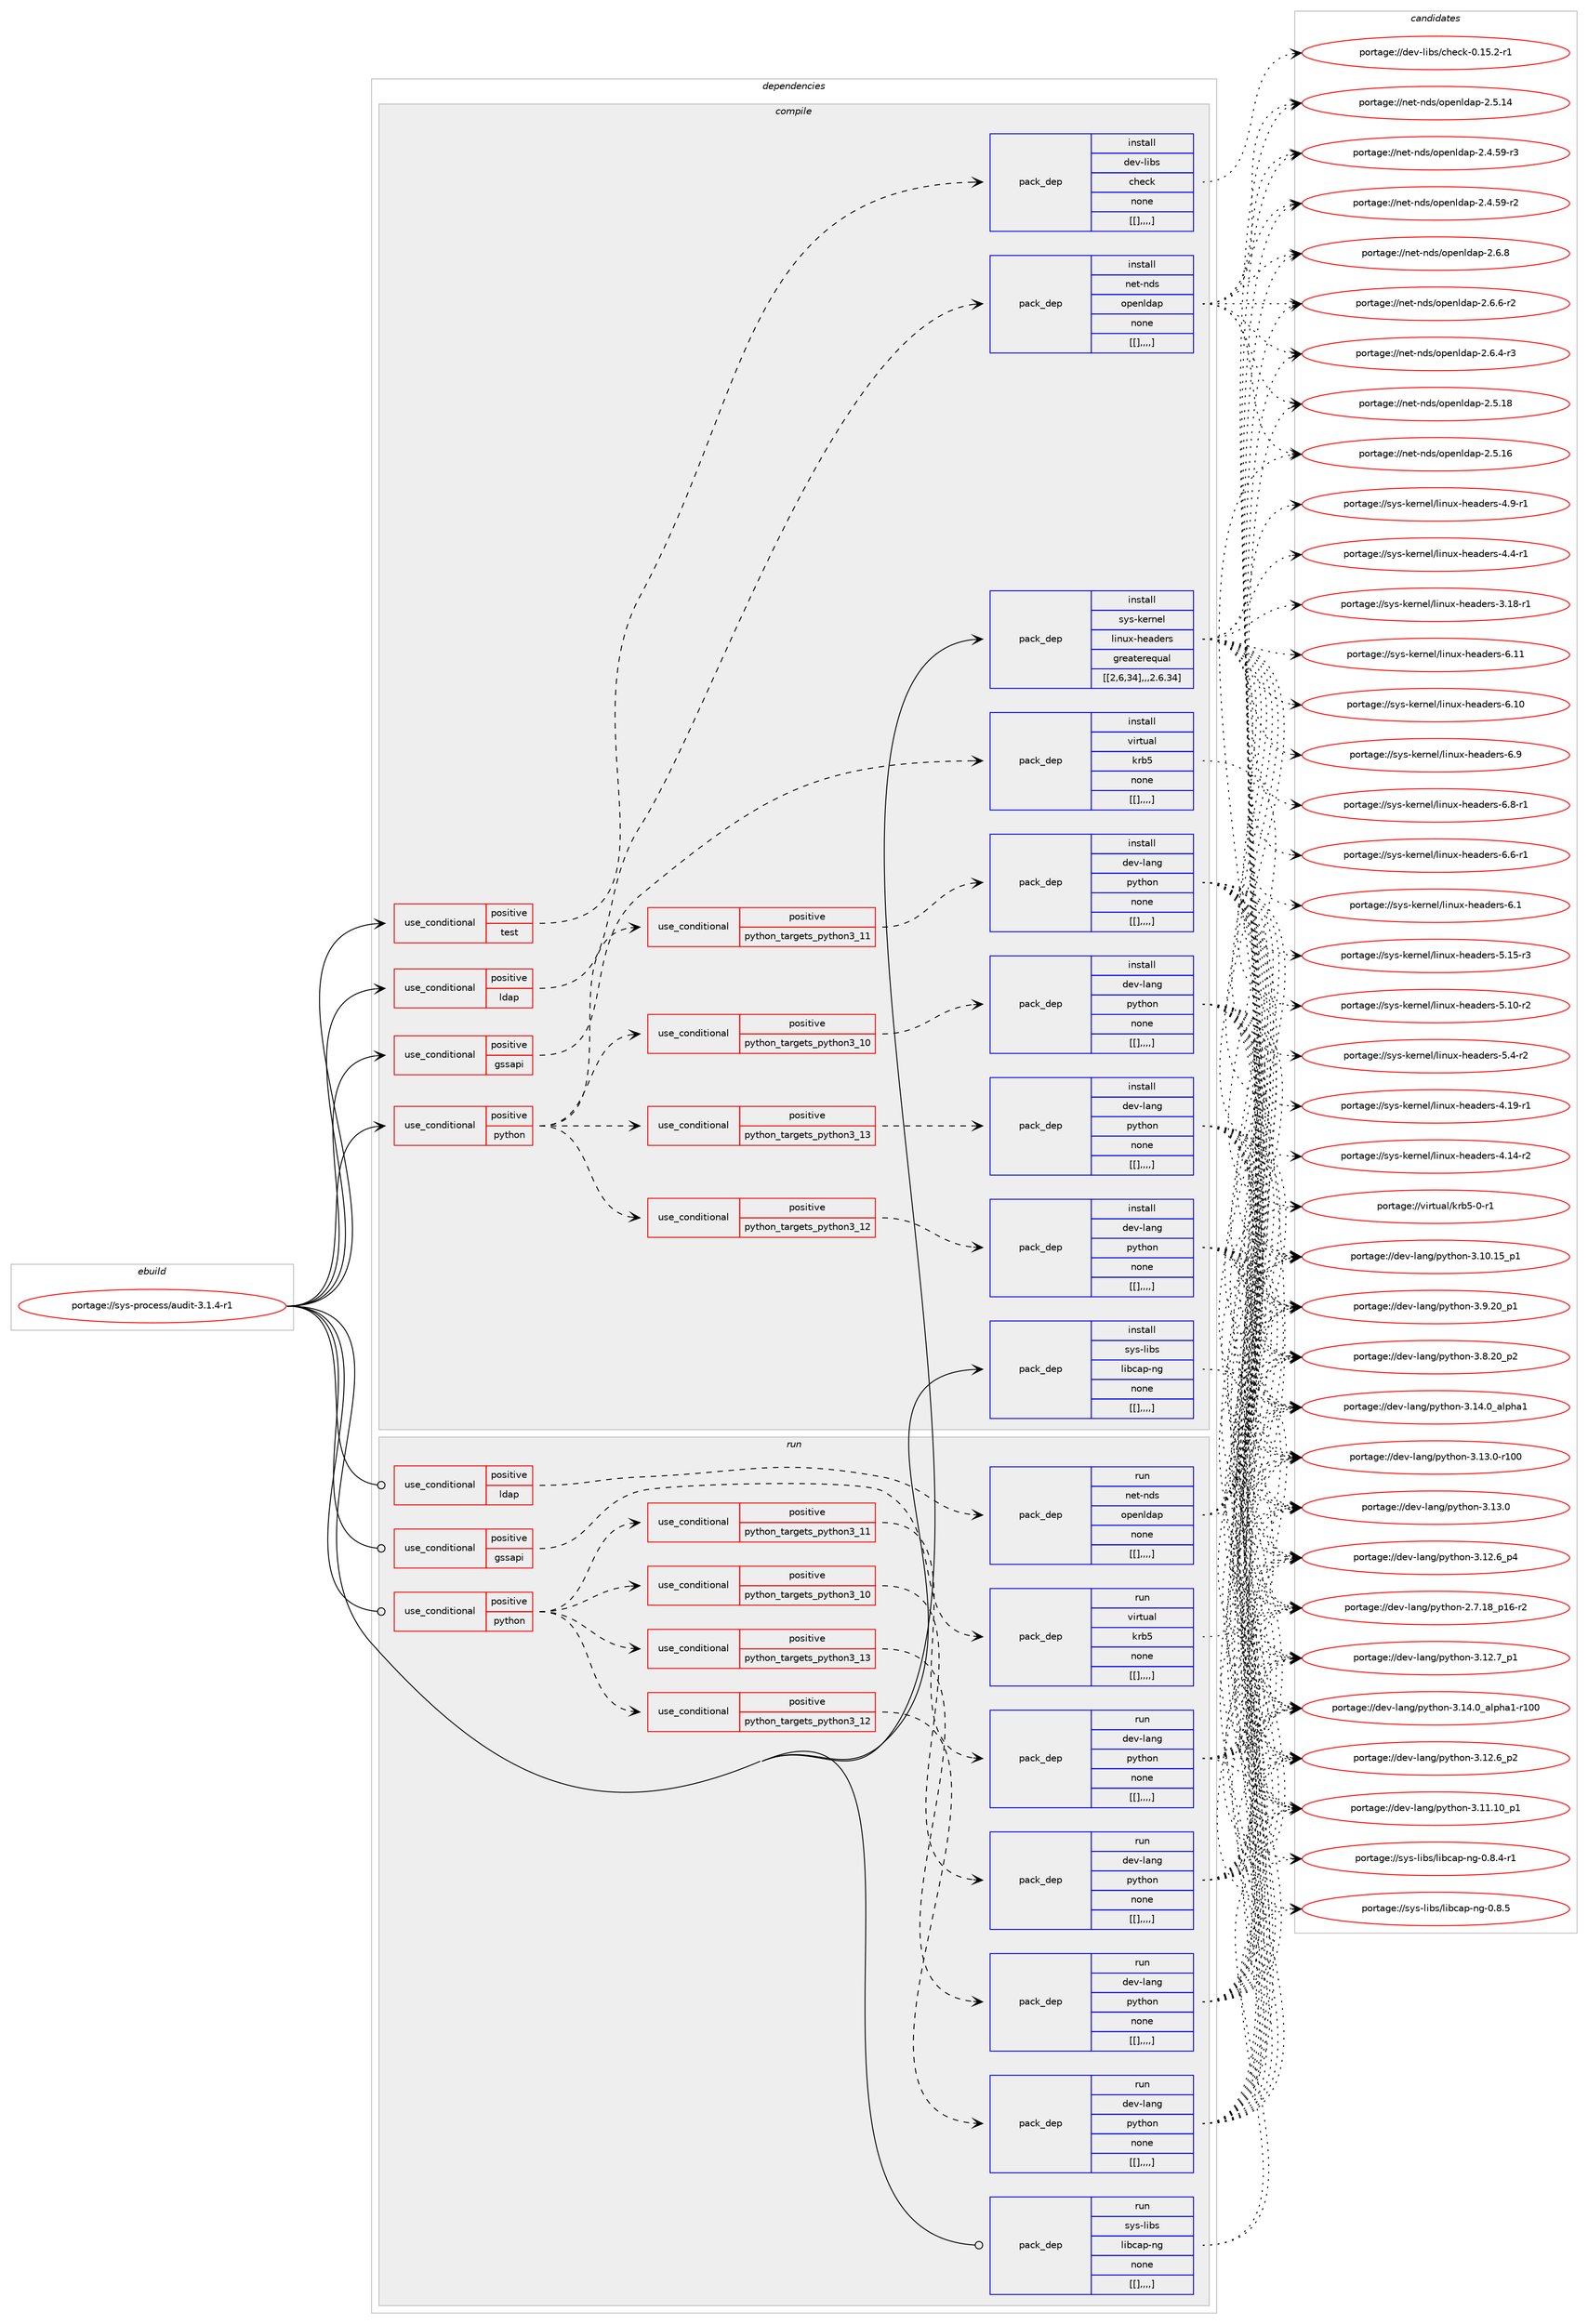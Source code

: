 digraph prolog {

# *************
# Graph options
# *************

newrank=true;
concentrate=true;
compound=true;
graph [rankdir=LR,fontname=Helvetica,fontsize=10,ranksep=1.5];#, ranksep=2.5, nodesep=0.2];
edge  [arrowhead=vee];
node  [fontname=Helvetica,fontsize=10];

# **********
# The ebuild
# **********

subgraph cluster_leftcol {
color=gray;
label=<<i>ebuild</i>>;
id [label="portage://sys-process/audit-3.1.4-r1", color=red, width=4, href="../sys-process/audit-3.1.4-r1.svg"];
}

# ****************
# The dependencies
# ****************

subgraph cluster_midcol {
color=gray;
label=<<i>dependencies</i>>;
subgraph cluster_compile {
fillcolor="#eeeeee";
style=filled;
label=<<i>compile</i>>;
subgraph cond125357 {
dependency467226 [label=<<TABLE BORDER="0" CELLBORDER="1" CELLSPACING="0" CELLPADDING="4"><TR><TD ROWSPAN="3" CELLPADDING="10">use_conditional</TD></TR><TR><TD>positive</TD></TR><TR><TD>gssapi</TD></TR></TABLE>>, shape=none, color=red];
subgraph pack338617 {
dependency467261 [label=<<TABLE BORDER="0" CELLBORDER="1" CELLSPACING="0" CELLPADDING="4" WIDTH="220"><TR><TD ROWSPAN="6" CELLPADDING="30">pack_dep</TD></TR><TR><TD WIDTH="110">install</TD></TR><TR><TD>virtual</TD></TR><TR><TD>krb5</TD></TR><TR><TD>none</TD></TR><TR><TD>[[],,,,]</TD></TR></TABLE>>, shape=none, color=blue];
}
dependency467226:e -> dependency467261:w [weight=20,style="dashed",arrowhead="vee"];
}
id:e -> dependency467226:w [weight=20,style="solid",arrowhead="vee"];
subgraph cond125389 {
dependency467308 [label=<<TABLE BORDER="0" CELLBORDER="1" CELLSPACING="0" CELLPADDING="4"><TR><TD ROWSPAN="3" CELLPADDING="10">use_conditional</TD></TR><TR><TD>positive</TD></TR><TR><TD>ldap</TD></TR></TABLE>>, shape=none, color=red];
subgraph pack338656 {
dependency467352 [label=<<TABLE BORDER="0" CELLBORDER="1" CELLSPACING="0" CELLPADDING="4" WIDTH="220"><TR><TD ROWSPAN="6" CELLPADDING="30">pack_dep</TD></TR><TR><TD WIDTH="110">install</TD></TR><TR><TD>net-nds</TD></TR><TR><TD>openldap</TD></TR><TR><TD>none</TD></TR><TR><TD>[[],,,,]</TD></TR></TABLE>>, shape=none, color=blue];
}
dependency467308:e -> dependency467352:w [weight=20,style="dashed",arrowhead="vee"];
}
id:e -> dependency467308:w [weight=20,style="solid",arrowhead="vee"];
subgraph cond125411 {
dependency467392 [label=<<TABLE BORDER="0" CELLBORDER="1" CELLSPACING="0" CELLPADDING="4"><TR><TD ROWSPAN="3" CELLPADDING="10">use_conditional</TD></TR><TR><TD>positive</TD></TR><TR><TD>python</TD></TR></TABLE>>, shape=none, color=red];
subgraph cond125425 {
dependency467394 [label=<<TABLE BORDER="0" CELLBORDER="1" CELLSPACING="0" CELLPADDING="4"><TR><TD ROWSPAN="3" CELLPADDING="10">use_conditional</TD></TR><TR><TD>positive</TD></TR><TR><TD>python_targets_python3_10</TD></TR></TABLE>>, shape=none, color=red];
subgraph pack338707 {
dependency467414 [label=<<TABLE BORDER="0" CELLBORDER="1" CELLSPACING="0" CELLPADDING="4" WIDTH="220"><TR><TD ROWSPAN="6" CELLPADDING="30">pack_dep</TD></TR><TR><TD WIDTH="110">install</TD></TR><TR><TD>dev-lang</TD></TR><TR><TD>python</TD></TR><TR><TD>none</TD></TR><TR><TD>[[],,,,]</TD></TR></TABLE>>, shape=none, color=blue];
}
dependency467394:e -> dependency467414:w [weight=20,style="dashed",arrowhead="vee"];
}
dependency467392:e -> dependency467394:w [weight=20,style="dashed",arrowhead="vee"];
subgraph cond125437 {
dependency467458 [label=<<TABLE BORDER="0" CELLBORDER="1" CELLSPACING="0" CELLPADDING="4"><TR><TD ROWSPAN="3" CELLPADDING="10">use_conditional</TD></TR><TR><TD>positive</TD></TR><TR><TD>python_targets_python3_11</TD></TR></TABLE>>, shape=none, color=red];
subgraph pack338744 {
dependency467461 [label=<<TABLE BORDER="0" CELLBORDER="1" CELLSPACING="0" CELLPADDING="4" WIDTH="220"><TR><TD ROWSPAN="6" CELLPADDING="30">pack_dep</TD></TR><TR><TD WIDTH="110">install</TD></TR><TR><TD>dev-lang</TD></TR><TR><TD>python</TD></TR><TR><TD>none</TD></TR><TR><TD>[[],,,,]</TD></TR></TABLE>>, shape=none, color=blue];
}
dependency467458:e -> dependency467461:w [weight=20,style="dashed",arrowhead="vee"];
}
dependency467392:e -> dependency467458:w [weight=20,style="dashed",arrowhead="vee"];
subgraph cond125457 {
dependency467538 [label=<<TABLE BORDER="0" CELLBORDER="1" CELLSPACING="0" CELLPADDING="4"><TR><TD ROWSPAN="3" CELLPADDING="10">use_conditional</TD></TR><TR><TD>positive</TD></TR><TR><TD>python_targets_python3_12</TD></TR></TABLE>>, shape=none, color=red];
subgraph pack338801 {
dependency467556 [label=<<TABLE BORDER="0" CELLBORDER="1" CELLSPACING="0" CELLPADDING="4" WIDTH="220"><TR><TD ROWSPAN="6" CELLPADDING="30">pack_dep</TD></TR><TR><TD WIDTH="110">install</TD></TR><TR><TD>dev-lang</TD></TR><TR><TD>python</TD></TR><TR><TD>none</TD></TR><TR><TD>[[],,,,]</TD></TR></TABLE>>, shape=none, color=blue];
}
dependency467538:e -> dependency467556:w [weight=20,style="dashed",arrowhead="vee"];
}
dependency467392:e -> dependency467538:w [weight=20,style="dashed",arrowhead="vee"];
subgraph cond125473 {
dependency467561 [label=<<TABLE BORDER="0" CELLBORDER="1" CELLSPACING="0" CELLPADDING="4"><TR><TD ROWSPAN="3" CELLPADDING="10">use_conditional</TD></TR><TR><TD>positive</TD></TR><TR><TD>python_targets_python3_13</TD></TR></TABLE>>, shape=none, color=red];
subgraph pack338832 {
dependency467591 [label=<<TABLE BORDER="0" CELLBORDER="1" CELLSPACING="0" CELLPADDING="4" WIDTH="220"><TR><TD ROWSPAN="6" CELLPADDING="30">pack_dep</TD></TR><TR><TD WIDTH="110">install</TD></TR><TR><TD>dev-lang</TD></TR><TR><TD>python</TD></TR><TR><TD>none</TD></TR><TR><TD>[[],,,,]</TD></TR></TABLE>>, shape=none, color=blue];
}
dependency467561:e -> dependency467591:w [weight=20,style="dashed",arrowhead="vee"];
}
dependency467392:e -> dependency467561:w [weight=20,style="dashed",arrowhead="vee"];
}
id:e -> dependency467392:w [weight=20,style="solid",arrowhead="vee"];
subgraph cond125496 {
dependency467627 [label=<<TABLE BORDER="0" CELLBORDER="1" CELLSPACING="0" CELLPADDING="4"><TR><TD ROWSPAN="3" CELLPADDING="10">use_conditional</TD></TR><TR><TD>positive</TD></TR><TR><TD>test</TD></TR></TABLE>>, shape=none, color=red];
subgraph pack338869 {
dependency467664 [label=<<TABLE BORDER="0" CELLBORDER="1" CELLSPACING="0" CELLPADDING="4" WIDTH="220"><TR><TD ROWSPAN="6" CELLPADDING="30">pack_dep</TD></TR><TR><TD WIDTH="110">install</TD></TR><TR><TD>dev-libs</TD></TR><TR><TD>check</TD></TR><TR><TD>none</TD></TR><TR><TD>[[],,,,]</TD></TR></TABLE>>, shape=none, color=blue];
}
dependency467627:e -> dependency467664:w [weight=20,style="dashed",arrowhead="vee"];
}
id:e -> dependency467627:w [weight=20,style="solid",arrowhead="vee"];
subgraph pack338892 {
dependency467683 [label=<<TABLE BORDER="0" CELLBORDER="1" CELLSPACING="0" CELLPADDING="4" WIDTH="220"><TR><TD ROWSPAN="6" CELLPADDING="30">pack_dep</TD></TR><TR><TD WIDTH="110">install</TD></TR><TR><TD>sys-kernel</TD></TR><TR><TD>linux-headers</TD></TR><TR><TD>greaterequal</TD></TR><TR><TD>[[2,6,34],,,2.6.34]</TD></TR></TABLE>>, shape=none, color=blue];
}
id:e -> dependency467683:w [weight=20,style="solid",arrowhead="vee"];
subgraph pack338910 {
dependency467722 [label=<<TABLE BORDER="0" CELLBORDER="1" CELLSPACING="0" CELLPADDING="4" WIDTH="220"><TR><TD ROWSPAN="6" CELLPADDING="30">pack_dep</TD></TR><TR><TD WIDTH="110">install</TD></TR><TR><TD>sys-libs</TD></TR><TR><TD>libcap-ng</TD></TR><TR><TD>none</TD></TR><TR><TD>[[],,,,]</TD></TR></TABLE>>, shape=none, color=blue];
}
id:e -> dependency467722:w [weight=20,style="solid",arrowhead="vee"];
}
subgraph cluster_compileandrun {
fillcolor="#eeeeee";
style=filled;
label=<<i>compile and run</i>>;
}
subgraph cluster_run {
fillcolor="#eeeeee";
style=filled;
label=<<i>run</i>>;
subgraph cond125529 {
dependency467727 [label=<<TABLE BORDER="0" CELLBORDER="1" CELLSPACING="0" CELLPADDING="4"><TR><TD ROWSPAN="3" CELLPADDING="10">use_conditional</TD></TR><TR><TD>positive</TD></TR><TR><TD>gssapi</TD></TR></TABLE>>, shape=none, color=red];
subgraph pack338950 {
dependency467776 [label=<<TABLE BORDER="0" CELLBORDER="1" CELLSPACING="0" CELLPADDING="4" WIDTH="220"><TR><TD ROWSPAN="6" CELLPADDING="30">pack_dep</TD></TR><TR><TD WIDTH="110">run</TD></TR><TR><TD>virtual</TD></TR><TR><TD>krb5</TD></TR><TR><TD>none</TD></TR><TR><TD>[[],,,,]</TD></TR></TABLE>>, shape=none, color=blue];
}
dependency467727:e -> dependency467776:w [weight=20,style="dashed",arrowhead="vee"];
}
id:e -> dependency467727:w [weight=20,style="solid",arrowhead="odot"];
subgraph cond125551 {
dependency467822 [label=<<TABLE BORDER="0" CELLBORDER="1" CELLSPACING="0" CELLPADDING="4"><TR><TD ROWSPAN="3" CELLPADDING="10">use_conditional</TD></TR><TR><TD>positive</TD></TR><TR><TD>ldap</TD></TR></TABLE>>, shape=none, color=red];
subgraph pack339003 {
dependency467888 [label=<<TABLE BORDER="0" CELLBORDER="1" CELLSPACING="0" CELLPADDING="4" WIDTH="220"><TR><TD ROWSPAN="6" CELLPADDING="30">pack_dep</TD></TR><TR><TD WIDTH="110">run</TD></TR><TR><TD>net-nds</TD></TR><TR><TD>openldap</TD></TR><TR><TD>none</TD></TR><TR><TD>[[],,,,]</TD></TR></TABLE>>, shape=none, color=blue];
}
dependency467822:e -> dependency467888:w [weight=20,style="dashed",arrowhead="vee"];
}
id:e -> dependency467822:w [weight=20,style="solid",arrowhead="odot"];
subgraph cond125589 {
dependency467893 [label=<<TABLE BORDER="0" CELLBORDER="1" CELLSPACING="0" CELLPADDING="4"><TR><TD ROWSPAN="3" CELLPADDING="10">use_conditional</TD></TR><TR><TD>positive</TD></TR><TR><TD>python</TD></TR></TABLE>>, shape=none, color=red];
subgraph cond125590 {
dependency467909 [label=<<TABLE BORDER="0" CELLBORDER="1" CELLSPACING="0" CELLPADDING="4"><TR><TD ROWSPAN="3" CELLPADDING="10">use_conditional</TD></TR><TR><TD>positive</TD></TR><TR><TD>python_targets_python3_10</TD></TR></TABLE>>, shape=none, color=red];
subgraph pack339044 {
dependency468004 [label=<<TABLE BORDER="0" CELLBORDER="1" CELLSPACING="0" CELLPADDING="4" WIDTH="220"><TR><TD ROWSPAN="6" CELLPADDING="30">pack_dep</TD></TR><TR><TD WIDTH="110">run</TD></TR><TR><TD>dev-lang</TD></TR><TR><TD>python</TD></TR><TR><TD>none</TD></TR><TR><TD>[[],,,,]</TD></TR></TABLE>>, shape=none, color=blue];
}
dependency467909:e -> dependency468004:w [weight=20,style="dashed",arrowhead="vee"];
}
dependency467893:e -> dependency467909:w [weight=20,style="dashed",arrowhead="vee"];
subgraph cond125633 {
dependency468024 [label=<<TABLE BORDER="0" CELLBORDER="1" CELLSPACING="0" CELLPADDING="4"><TR><TD ROWSPAN="3" CELLPADDING="10">use_conditional</TD></TR><TR><TD>positive</TD></TR><TR><TD>python_targets_python3_11</TD></TR></TABLE>>, shape=none, color=red];
subgraph pack339117 {
dependency468040 [label=<<TABLE BORDER="0" CELLBORDER="1" CELLSPACING="0" CELLPADDING="4" WIDTH="220"><TR><TD ROWSPAN="6" CELLPADDING="30">pack_dep</TD></TR><TR><TD WIDTH="110">run</TD></TR><TR><TD>dev-lang</TD></TR><TR><TD>python</TD></TR><TR><TD>none</TD></TR><TR><TD>[[],,,,]</TD></TR></TABLE>>, shape=none, color=blue];
}
dependency468024:e -> dependency468040:w [weight=20,style="dashed",arrowhead="vee"];
}
dependency467893:e -> dependency468024:w [weight=20,style="dashed",arrowhead="vee"];
subgraph cond125654 {
dependency468093 [label=<<TABLE BORDER="0" CELLBORDER="1" CELLSPACING="0" CELLPADDING="4"><TR><TD ROWSPAN="3" CELLPADDING="10">use_conditional</TD></TR><TR><TD>positive</TD></TR><TR><TD>python_targets_python3_12</TD></TR></TABLE>>, shape=none, color=red];
subgraph pack339176 {
dependency468112 [label=<<TABLE BORDER="0" CELLBORDER="1" CELLSPACING="0" CELLPADDING="4" WIDTH="220"><TR><TD ROWSPAN="6" CELLPADDING="30">pack_dep</TD></TR><TR><TD WIDTH="110">run</TD></TR><TR><TD>dev-lang</TD></TR><TR><TD>python</TD></TR><TR><TD>none</TD></TR><TR><TD>[[],,,,]</TD></TR></TABLE>>, shape=none, color=blue];
}
dependency468093:e -> dependency468112:w [weight=20,style="dashed",arrowhead="vee"];
}
dependency467893:e -> dependency468093:w [weight=20,style="dashed",arrowhead="vee"];
subgraph cond125671 {
dependency468136 [label=<<TABLE BORDER="0" CELLBORDER="1" CELLSPACING="0" CELLPADDING="4"><TR><TD ROWSPAN="3" CELLPADDING="10">use_conditional</TD></TR><TR><TD>positive</TD></TR><TR><TD>python_targets_python3_13</TD></TR></TABLE>>, shape=none, color=red];
subgraph pack339192 {
dependency468153 [label=<<TABLE BORDER="0" CELLBORDER="1" CELLSPACING="0" CELLPADDING="4" WIDTH="220"><TR><TD ROWSPAN="6" CELLPADDING="30">pack_dep</TD></TR><TR><TD WIDTH="110">run</TD></TR><TR><TD>dev-lang</TD></TR><TR><TD>python</TD></TR><TR><TD>none</TD></TR><TR><TD>[[],,,,]</TD></TR></TABLE>>, shape=none, color=blue];
}
dependency468136:e -> dependency468153:w [weight=20,style="dashed",arrowhead="vee"];
}
dependency467893:e -> dependency468136:w [weight=20,style="dashed",arrowhead="vee"];
}
id:e -> dependency467893:w [weight=20,style="solid",arrowhead="odot"];
subgraph pack339217 {
dependency468200 [label=<<TABLE BORDER="0" CELLBORDER="1" CELLSPACING="0" CELLPADDING="4" WIDTH="220"><TR><TD ROWSPAN="6" CELLPADDING="30">pack_dep</TD></TR><TR><TD WIDTH="110">run</TD></TR><TR><TD>sys-libs</TD></TR><TR><TD>libcap-ng</TD></TR><TR><TD>none</TD></TR><TR><TD>[[],,,,]</TD></TR></TABLE>>, shape=none, color=blue];
}
id:e -> dependency468200:w [weight=20,style="solid",arrowhead="odot"];
}
}

# **************
# The candidates
# **************

subgraph cluster_choices {
rank=same;
color=gray;
label=<<i>candidates</i>>;

subgraph choice338803 {
color=black;
nodesep=1;
choice1181051141161179710847107114985345484511449 [label="portage://virtual/krb5-0-r1", color=red, width=4,href="../virtual/krb5-0-r1.svg"];
dependency467261:e -> choice1181051141161179710847107114985345484511449:w [style=dotted,weight="100"];
}
subgraph choice338821 {
color=black;
nodesep=1;
choice110101116451101001154711111210111010810097112455046544656 [label="portage://net-nds/openldap-2.6.8", color=red, width=4,href="../net-nds/openldap-2.6.8.svg"];
choice1101011164511010011547111112101110108100971124550465446544511450 [label="portage://net-nds/openldap-2.6.6-r2", color=red, width=4,href="../net-nds/openldap-2.6.6-r2.svg"];
choice1101011164511010011547111112101110108100971124550465446524511451 [label="portage://net-nds/openldap-2.6.4-r3", color=red, width=4,href="../net-nds/openldap-2.6.4-r3.svg"];
choice11010111645110100115471111121011101081009711245504653464956 [label="portage://net-nds/openldap-2.5.18", color=red, width=4,href="../net-nds/openldap-2.5.18.svg"];
choice11010111645110100115471111121011101081009711245504653464954 [label="portage://net-nds/openldap-2.5.16", color=red, width=4,href="../net-nds/openldap-2.5.16.svg"];
choice11010111645110100115471111121011101081009711245504653464952 [label="portage://net-nds/openldap-2.5.14", color=red, width=4,href="../net-nds/openldap-2.5.14.svg"];
choice110101116451101001154711111210111010810097112455046524653574511451 [label="portage://net-nds/openldap-2.4.59-r3", color=red, width=4,href="../net-nds/openldap-2.4.59-r3.svg"];
choice110101116451101001154711111210111010810097112455046524653574511450 [label="portage://net-nds/openldap-2.4.59-r2", color=red, width=4,href="../net-nds/openldap-2.4.59-r2.svg"];
dependency467352:e -> choice110101116451101001154711111210111010810097112455046544656:w [style=dotted,weight="100"];
dependency467352:e -> choice1101011164511010011547111112101110108100971124550465446544511450:w [style=dotted,weight="100"];
dependency467352:e -> choice1101011164511010011547111112101110108100971124550465446524511451:w [style=dotted,weight="100"];
dependency467352:e -> choice11010111645110100115471111121011101081009711245504653464956:w [style=dotted,weight="100"];
dependency467352:e -> choice11010111645110100115471111121011101081009711245504653464954:w [style=dotted,weight="100"];
dependency467352:e -> choice11010111645110100115471111121011101081009711245504653464952:w [style=dotted,weight="100"];
dependency467352:e -> choice110101116451101001154711111210111010810097112455046524653574511451:w [style=dotted,weight="100"];
dependency467352:e -> choice110101116451101001154711111210111010810097112455046524653574511450:w [style=dotted,weight="100"];
}
subgraph choice338831 {
color=black;
nodesep=1;
choice100101118451089711010347112121116104111110455146495246489597108112104974945114494848 [label="portage://dev-lang/python-3.14.0_alpha1-r100", color=red, width=4,href="../dev-lang/python-3.14.0_alpha1-r100.svg"];
choice1001011184510897110103471121211161041111104551464952464895971081121049749 [label="portage://dev-lang/python-3.14.0_alpha1", color=red, width=4,href="../dev-lang/python-3.14.0_alpha1.svg"];
choice1001011184510897110103471121211161041111104551464951464845114494848 [label="portage://dev-lang/python-3.13.0-r100", color=red, width=4,href="../dev-lang/python-3.13.0-r100.svg"];
choice10010111845108971101034711212111610411111045514649514648 [label="portage://dev-lang/python-3.13.0", color=red, width=4,href="../dev-lang/python-3.13.0.svg"];
choice100101118451089711010347112121116104111110455146495046559511249 [label="portage://dev-lang/python-3.12.7_p1", color=red, width=4,href="../dev-lang/python-3.12.7_p1.svg"];
choice100101118451089711010347112121116104111110455146495046549511252 [label="portage://dev-lang/python-3.12.6_p4", color=red, width=4,href="../dev-lang/python-3.12.6_p4.svg"];
choice100101118451089711010347112121116104111110455146495046549511250 [label="portage://dev-lang/python-3.12.6_p2", color=red, width=4,href="../dev-lang/python-3.12.6_p2.svg"];
choice10010111845108971101034711212111610411111045514649494649489511249 [label="portage://dev-lang/python-3.11.10_p1", color=red, width=4,href="../dev-lang/python-3.11.10_p1.svg"];
choice10010111845108971101034711212111610411111045514649484649539511249 [label="portage://dev-lang/python-3.10.15_p1", color=red, width=4,href="../dev-lang/python-3.10.15_p1.svg"];
choice100101118451089711010347112121116104111110455146574650489511249 [label="portage://dev-lang/python-3.9.20_p1", color=red, width=4,href="../dev-lang/python-3.9.20_p1.svg"];
choice100101118451089711010347112121116104111110455146564650489511250 [label="portage://dev-lang/python-3.8.20_p2", color=red, width=4,href="../dev-lang/python-3.8.20_p2.svg"];
choice100101118451089711010347112121116104111110455046554649569511249544511450 [label="portage://dev-lang/python-2.7.18_p16-r2", color=red, width=4,href="../dev-lang/python-2.7.18_p16-r2.svg"];
dependency467414:e -> choice100101118451089711010347112121116104111110455146495246489597108112104974945114494848:w [style=dotted,weight="100"];
dependency467414:e -> choice1001011184510897110103471121211161041111104551464952464895971081121049749:w [style=dotted,weight="100"];
dependency467414:e -> choice1001011184510897110103471121211161041111104551464951464845114494848:w [style=dotted,weight="100"];
dependency467414:e -> choice10010111845108971101034711212111610411111045514649514648:w [style=dotted,weight="100"];
dependency467414:e -> choice100101118451089711010347112121116104111110455146495046559511249:w [style=dotted,weight="100"];
dependency467414:e -> choice100101118451089711010347112121116104111110455146495046549511252:w [style=dotted,weight="100"];
dependency467414:e -> choice100101118451089711010347112121116104111110455146495046549511250:w [style=dotted,weight="100"];
dependency467414:e -> choice10010111845108971101034711212111610411111045514649494649489511249:w [style=dotted,weight="100"];
dependency467414:e -> choice10010111845108971101034711212111610411111045514649484649539511249:w [style=dotted,weight="100"];
dependency467414:e -> choice100101118451089711010347112121116104111110455146574650489511249:w [style=dotted,weight="100"];
dependency467414:e -> choice100101118451089711010347112121116104111110455146564650489511250:w [style=dotted,weight="100"];
dependency467414:e -> choice100101118451089711010347112121116104111110455046554649569511249544511450:w [style=dotted,weight="100"];
}
subgraph choice338859 {
color=black;
nodesep=1;
choice100101118451089711010347112121116104111110455146495246489597108112104974945114494848 [label="portage://dev-lang/python-3.14.0_alpha1-r100", color=red, width=4,href="../dev-lang/python-3.14.0_alpha1-r100.svg"];
choice1001011184510897110103471121211161041111104551464952464895971081121049749 [label="portage://dev-lang/python-3.14.0_alpha1", color=red, width=4,href="../dev-lang/python-3.14.0_alpha1.svg"];
choice1001011184510897110103471121211161041111104551464951464845114494848 [label="portage://dev-lang/python-3.13.0-r100", color=red, width=4,href="../dev-lang/python-3.13.0-r100.svg"];
choice10010111845108971101034711212111610411111045514649514648 [label="portage://dev-lang/python-3.13.0", color=red, width=4,href="../dev-lang/python-3.13.0.svg"];
choice100101118451089711010347112121116104111110455146495046559511249 [label="portage://dev-lang/python-3.12.7_p1", color=red, width=4,href="../dev-lang/python-3.12.7_p1.svg"];
choice100101118451089711010347112121116104111110455146495046549511252 [label="portage://dev-lang/python-3.12.6_p4", color=red, width=4,href="../dev-lang/python-3.12.6_p4.svg"];
choice100101118451089711010347112121116104111110455146495046549511250 [label="portage://dev-lang/python-3.12.6_p2", color=red, width=4,href="../dev-lang/python-3.12.6_p2.svg"];
choice10010111845108971101034711212111610411111045514649494649489511249 [label="portage://dev-lang/python-3.11.10_p1", color=red, width=4,href="../dev-lang/python-3.11.10_p1.svg"];
choice10010111845108971101034711212111610411111045514649484649539511249 [label="portage://dev-lang/python-3.10.15_p1", color=red, width=4,href="../dev-lang/python-3.10.15_p1.svg"];
choice100101118451089711010347112121116104111110455146574650489511249 [label="portage://dev-lang/python-3.9.20_p1", color=red, width=4,href="../dev-lang/python-3.9.20_p1.svg"];
choice100101118451089711010347112121116104111110455146564650489511250 [label="portage://dev-lang/python-3.8.20_p2", color=red, width=4,href="../dev-lang/python-3.8.20_p2.svg"];
choice100101118451089711010347112121116104111110455046554649569511249544511450 [label="portage://dev-lang/python-2.7.18_p16-r2", color=red, width=4,href="../dev-lang/python-2.7.18_p16-r2.svg"];
dependency467461:e -> choice100101118451089711010347112121116104111110455146495246489597108112104974945114494848:w [style=dotted,weight="100"];
dependency467461:e -> choice1001011184510897110103471121211161041111104551464952464895971081121049749:w [style=dotted,weight="100"];
dependency467461:e -> choice1001011184510897110103471121211161041111104551464951464845114494848:w [style=dotted,weight="100"];
dependency467461:e -> choice10010111845108971101034711212111610411111045514649514648:w [style=dotted,weight="100"];
dependency467461:e -> choice100101118451089711010347112121116104111110455146495046559511249:w [style=dotted,weight="100"];
dependency467461:e -> choice100101118451089711010347112121116104111110455146495046549511252:w [style=dotted,weight="100"];
dependency467461:e -> choice100101118451089711010347112121116104111110455146495046549511250:w [style=dotted,weight="100"];
dependency467461:e -> choice10010111845108971101034711212111610411111045514649494649489511249:w [style=dotted,weight="100"];
dependency467461:e -> choice10010111845108971101034711212111610411111045514649484649539511249:w [style=dotted,weight="100"];
dependency467461:e -> choice100101118451089711010347112121116104111110455146574650489511249:w [style=dotted,weight="100"];
dependency467461:e -> choice100101118451089711010347112121116104111110455146564650489511250:w [style=dotted,weight="100"];
dependency467461:e -> choice100101118451089711010347112121116104111110455046554649569511249544511450:w [style=dotted,weight="100"];
}
subgraph choice338876 {
color=black;
nodesep=1;
choice100101118451089711010347112121116104111110455146495246489597108112104974945114494848 [label="portage://dev-lang/python-3.14.0_alpha1-r100", color=red, width=4,href="../dev-lang/python-3.14.0_alpha1-r100.svg"];
choice1001011184510897110103471121211161041111104551464952464895971081121049749 [label="portage://dev-lang/python-3.14.0_alpha1", color=red, width=4,href="../dev-lang/python-3.14.0_alpha1.svg"];
choice1001011184510897110103471121211161041111104551464951464845114494848 [label="portage://dev-lang/python-3.13.0-r100", color=red, width=4,href="../dev-lang/python-3.13.0-r100.svg"];
choice10010111845108971101034711212111610411111045514649514648 [label="portage://dev-lang/python-3.13.0", color=red, width=4,href="../dev-lang/python-3.13.0.svg"];
choice100101118451089711010347112121116104111110455146495046559511249 [label="portage://dev-lang/python-3.12.7_p1", color=red, width=4,href="../dev-lang/python-3.12.7_p1.svg"];
choice100101118451089711010347112121116104111110455146495046549511252 [label="portage://dev-lang/python-3.12.6_p4", color=red, width=4,href="../dev-lang/python-3.12.6_p4.svg"];
choice100101118451089711010347112121116104111110455146495046549511250 [label="portage://dev-lang/python-3.12.6_p2", color=red, width=4,href="../dev-lang/python-3.12.6_p2.svg"];
choice10010111845108971101034711212111610411111045514649494649489511249 [label="portage://dev-lang/python-3.11.10_p1", color=red, width=4,href="../dev-lang/python-3.11.10_p1.svg"];
choice10010111845108971101034711212111610411111045514649484649539511249 [label="portage://dev-lang/python-3.10.15_p1", color=red, width=4,href="../dev-lang/python-3.10.15_p1.svg"];
choice100101118451089711010347112121116104111110455146574650489511249 [label="portage://dev-lang/python-3.9.20_p1", color=red, width=4,href="../dev-lang/python-3.9.20_p1.svg"];
choice100101118451089711010347112121116104111110455146564650489511250 [label="portage://dev-lang/python-3.8.20_p2", color=red, width=4,href="../dev-lang/python-3.8.20_p2.svg"];
choice100101118451089711010347112121116104111110455046554649569511249544511450 [label="portage://dev-lang/python-2.7.18_p16-r2", color=red, width=4,href="../dev-lang/python-2.7.18_p16-r2.svg"];
dependency467556:e -> choice100101118451089711010347112121116104111110455146495246489597108112104974945114494848:w [style=dotted,weight="100"];
dependency467556:e -> choice1001011184510897110103471121211161041111104551464952464895971081121049749:w [style=dotted,weight="100"];
dependency467556:e -> choice1001011184510897110103471121211161041111104551464951464845114494848:w [style=dotted,weight="100"];
dependency467556:e -> choice10010111845108971101034711212111610411111045514649514648:w [style=dotted,weight="100"];
dependency467556:e -> choice100101118451089711010347112121116104111110455146495046559511249:w [style=dotted,weight="100"];
dependency467556:e -> choice100101118451089711010347112121116104111110455146495046549511252:w [style=dotted,weight="100"];
dependency467556:e -> choice100101118451089711010347112121116104111110455146495046549511250:w [style=dotted,weight="100"];
dependency467556:e -> choice10010111845108971101034711212111610411111045514649494649489511249:w [style=dotted,weight="100"];
dependency467556:e -> choice10010111845108971101034711212111610411111045514649484649539511249:w [style=dotted,weight="100"];
dependency467556:e -> choice100101118451089711010347112121116104111110455146574650489511249:w [style=dotted,weight="100"];
dependency467556:e -> choice100101118451089711010347112121116104111110455146564650489511250:w [style=dotted,weight="100"];
dependency467556:e -> choice100101118451089711010347112121116104111110455046554649569511249544511450:w [style=dotted,weight="100"];
}
subgraph choice338918 {
color=black;
nodesep=1;
choice100101118451089711010347112121116104111110455146495246489597108112104974945114494848 [label="portage://dev-lang/python-3.14.0_alpha1-r100", color=red, width=4,href="../dev-lang/python-3.14.0_alpha1-r100.svg"];
choice1001011184510897110103471121211161041111104551464952464895971081121049749 [label="portage://dev-lang/python-3.14.0_alpha1", color=red, width=4,href="../dev-lang/python-3.14.0_alpha1.svg"];
choice1001011184510897110103471121211161041111104551464951464845114494848 [label="portage://dev-lang/python-3.13.0-r100", color=red, width=4,href="../dev-lang/python-3.13.0-r100.svg"];
choice10010111845108971101034711212111610411111045514649514648 [label="portage://dev-lang/python-3.13.0", color=red, width=4,href="../dev-lang/python-3.13.0.svg"];
choice100101118451089711010347112121116104111110455146495046559511249 [label="portage://dev-lang/python-3.12.7_p1", color=red, width=4,href="../dev-lang/python-3.12.7_p1.svg"];
choice100101118451089711010347112121116104111110455146495046549511252 [label="portage://dev-lang/python-3.12.6_p4", color=red, width=4,href="../dev-lang/python-3.12.6_p4.svg"];
choice100101118451089711010347112121116104111110455146495046549511250 [label="portage://dev-lang/python-3.12.6_p2", color=red, width=4,href="../dev-lang/python-3.12.6_p2.svg"];
choice10010111845108971101034711212111610411111045514649494649489511249 [label="portage://dev-lang/python-3.11.10_p1", color=red, width=4,href="../dev-lang/python-3.11.10_p1.svg"];
choice10010111845108971101034711212111610411111045514649484649539511249 [label="portage://dev-lang/python-3.10.15_p1", color=red, width=4,href="../dev-lang/python-3.10.15_p1.svg"];
choice100101118451089711010347112121116104111110455146574650489511249 [label="portage://dev-lang/python-3.9.20_p1", color=red, width=4,href="../dev-lang/python-3.9.20_p1.svg"];
choice100101118451089711010347112121116104111110455146564650489511250 [label="portage://dev-lang/python-3.8.20_p2", color=red, width=4,href="../dev-lang/python-3.8.20_p2.svg"];
choice100101118451089711010347112121116104111110455046554649569511249544511450 [label="portage://dev-lang/python-2.7.18_p16-r2", color=red, width=4,href="../dev-lang/python-2.7.18_p16-r2.svg"];
dependency467591:e -> choice100101118451089711010347112121116104111110455146495246489597108112104974945114494848:w [style=dotted,weight="100"];
dependency467591:e -> choice1001011184510897110103471121211161041111104551464952464895971081121049749:w [style=dotted,weight="100"];
dependency467591:e -> choice1001011184510897110103471121211161041111104551464951464845114494848:w [style=dotted,weight="100"];
dependency467591:e -> choice10010111845108971101034711212111610411111045514649514648:w [style=dotted,weight="100"];
dependency467591:e -> choice100101118451089711010347112121116104111110455146495046559511249:w [style=dotted,weight="100"];
dependency467591:e -> choice100101118451089711010347112121116104111110455146495046549511252:w [style=dotted,weight="100"];
dependency467591:e -> choice100101118451089711010347112121116104111110455146495046549511250:w [style=dotted,weight="100"];
dependency467591:e -> choice10010111845108971101034711212111610411111045514649494649489511249:w [style=dotted,weight="100"];
dependency467591:e -> choice10010111845108971101034711212111610411111045514649484649539511249:w [style=dotted,weight="100"];
dependency467591:e -> choice100101118451089711010347112121116104111110455146574650489511249:w [style=dotted,weight="100"];
dependency467591:e -> choice100101118451089711010347112121116104111110455146564650489511250:w [style=dotted,weight="100"];
dependency467591:e -> choice100101118451089711010347112121116104111110455046554649569511249544511450:w [style=dotted,weight="100"];
}
subgraph choice338933 {
color=black;
nodesep=1;
choice1001011184510810598115479910410199107454846495346504511449 [label="portage://dev-libs/check-0.15.2-r1", color=red, width=4,href="../dev-libs/check-0.15.2-r1.svg"];
dependency467664:e -> choice1001011184510810598115479910410199107454846495346504511449:w [style=dotted,weight="100"];
}
subgraph choice338955 {
color=black;
nodesep=1;
choice115121115451071011141101011084710810511011712045104101971001011141154554464949 [label="portage://sys-kernel/linux-headers-6.11", color=red, width=4,href="../sys-kernel/linux-headers-6.11.svg"];
choice115121115451071011141101011084710810511011712045104101971001011141154554464948 [label="portage://sys-kernel/linux-headers-6.10", color=red, width=4,href="../sys-kernel/linux-headers-6.10.svg"];
choice1151211154510710111411010110847108105110117120451041019710010111411545544657 [label="portage://sys-kernel/linux-headers-6.9", color=red, width=4,href="../sys-kernel/linux-headers-6.9.svg"];
choice11512111545107101114110101108471081051101171204510410197100101114115455446564511449 [label="portage://sys-kernel/linux-headers-6.8-r1", color=red, width=4,href="../sys-kernel/linux-headers-6.8-r1.svg"];
choice11512111545107101114110101108471081051101171204510410197100101114115455446544511449 [label="portage://sys-kernel/linux-headers-6.6-r1", color=red, width=4,href="../sys-kernel/linux-headers-6.6-r1.svg"];
choice1151211154510710111411010110847108105110117120451041019710010111411545544649 [label="portage://sys-kernel/linux-headers-6.1", color=red, width=4,href="../sys-kernel/linux-headers-6.1.svg"];
choice1151211154510710111411010110847108105110117120451041019710010111411545534649534511451 [label="portage://sys-kernel/linux-headers-5.15-r3", color=red, width=4,href="../sys-kernel/linux-headers-5.15-r3.svg"];
choice1151211154510710111411010110847108105110117120451041019710010111411545534649484511450 [label="portage://sys-kernel/linux-headers-5.10-r2", color=red, width=4,href="../sys-kernel/linux-headers-5.10-r2.svg"];
choice11512111545107101114110101108471081051101171204510410197100101114115455346524511450 [label="portage://sys-kernel/linux-headers-5.4-r2", color=red, width=4,href="../sys-kernel/linux-headers-5.4-r2.svg"];
choice1151211154510710111411010110847108105110117120451041019710010111411545524649574511449 [label="portage://sys-kernel/linux-headers-4.19-r1", color=red, width=4,href="../sys-kernel/linux-headers-4.19-r1.svg"];
choice1151211154510710111411010110847108105110117120451041019710010111411545524649524511450 [label="portage://sys-kernel/linux-headers-4.14-r2", color=red, width=4,href="../sys-kernel/linux-headers-4.14-r2.svg"];
choice11512111545107101114110101108471081051101171204510410197100101114115455246574511449 [label="portage://sys-kernel/linux-headers-4.9-r1", color=red, width=4,href="../sys-kernel/linux-headers-4.9-r1.svg"];
choice11512111545107101114110101108471081051101171204510410197100101114115455246524511449 [label="portage://sys-kernel/linux-headers-4.4-r1", color=red, width=4,href="../sys-kernel/linux-headers-4.4-r1.svg"];
choice1151211154510710111411010110847108105110117120451041019710010111411545514649564511449 [label="portage://sys-kernel/linux-headers-3.18-r1", color=red, width=4,href="../sys-kernel/linux-headers-3.18-r1.svg"];
dependency467683:e -> choice115121115451071011141101011084710810511011712045104101971001011141154554464949:w [style=dotted,weight="100"];
dependency467683:e -> choice115121115451071011141101011084710810511011712045104101971001011141154554464948:w [style=dotted,weight="100"];
dependency467683:e -> choice1151211154510710111411010110847108105110117120451041019710010111411545544657:w [style=dotted,weight="100"];
dependency467683:e -> choice11512111545107101114110101108471081051101171204510410197100101114115455446564511449:w [style=dotted,weight="100"];
dependency467683:e -> choice11512111545107101114110101108471081051101171204510410197100101114115455446544511449:w [style=dotted,weight="100"];
dependency467683:e -> choice1151211154510710111411010110847108105110117120451041019710010111411545544649:w [style=dotted,weight="100"];
dependency467683:e -> choice1151211154510710111411010110847108105110117120451041019710010111411545534649534511451:w [style=dotted,weight="100"];
dependency467683:e -> choice1151211154510710111411010110847108105110117120451041019710010111411545534649484511450:w [style=dotted,weight="100"];
dependency467683:e -> choice11512111545107101114110101108471081051101171204510410197100101114115455346524511450:w [style=dotted,weight="100"];
dependency467683:e -> choice1151211154510710111411010110847108105110117120451041019710010111411545524649574511449:w [style=dotted,weight="100"];
dependency467683:e -> choice1151211154510710111411010110847108105110117120451041019710010111411545524649524511450:w [style=dotted,weight="100"];
dependency467683:e -> choice11512111545107101114110101108471081051101171204510410197100101114115455246574511449:w [style=dotted,weight="100"];
dependency467683:e -> choice11512111545107101114110101108471081051101171204510410197100101114115455246524511449:w [style=dotted,weight="100"];
dependency467683:e -> choice1151211154510710111411010110847108105110117120451041019710010111411545514649564511449:w [style=dotted,weight="100"];
}
subgraph choice338986 {
color=black;
nodesep=1;
choice11512111545108105981154710810598999711245110103454846564653 [label="portage://sys-libs/libcap-ng-0.8.5", color=red, width=4,href="../sys-libs/libcap-ng-0.8.5.svg"];
choice115121115451081059811547108105989997112451101034548465646524511449 [label="portage://sys-libs/libcap-ng-0.8.4-r1", color=red, width=4,href="../sys-libs/libcap-ng-0.8.4-r1.svg"];
dependency467722:e -> choice11512111545108105981154710810598999711245110103454846564653:w [style=dotted,weight="100"];
dependency467722:e -> choice115121115451081059811547108105989997112451101034548465646524511449:w [style=dotted,weight="100"];
}
subgraph choice338999 {
color=black;
nodesep=1;
choice1181051141161179710847107114985345484511449 [label="portage://virtual/krb5-0-r1", color=red, width=4,href="../virtual/krb5-0-r1.svg"];
dependency467776:e -> choice1181051141161179710847107114985345484511449:w [style=dotted,weight="100"];
}
subgraph choice339003 {
color=black;
nodesep=1;
choice110101116451101001154711111210111010810097112455046544656 [label="portage://net-nds/openldap-2.6.8", color=red, width=4,href="../net-nds/openldap-2.6.8.svg"];
choice1101011164511010011547111112101110108100971124550465446544511450 [label="portage://net-nds/openldap-2.6.6-r2", color=red, width=4,href="../net-nds/openldap-2.6.6-r2.svg"];
choice1101011164511010011547111112101110108100971124550465446524511451 [label="portage://net-nds/openldap-2.6.4-r3", color=red, width=4,href="../net-nds/openldap-2.6.4-r3.svg"];
choice11010111645110100115471111121011101081009711245504653464956 [label="portage://net-nds/openldap-2.5.18", color=red, width=4,href="../net-nds/openldap-2.5.18.svg"];
choice11010111645110100115471111121011101081009711245504653464954 [label="portage://net-nds/openldap-2.5.16", color=red, width=4,href="../net-nds/openldap-2.5.16.svg"];
choice11010111645110100115471111121011101081009711245504653464952 [label="portage://net-nds/openldap-2.5.14", color=red, width=4,href="../net-nds/openldap-2.5.14.svg"];
choice110101116451101001154711111210111010810097112455046524653574511451 [label="portage://net-nds/openldap-2.4.59-r3", color=red, width=4,href="../net-nds/openldap-2.4.59-r3.svg"];
choice110101116451101001154711111210111010810097112455046524653574511450 [label="portage://net-nds/openldap-2.4.59-r2", color=red, width=4,href="../net-nds/openldap-2.4.59-r2.svg"];
dependency467888:e -> choice110101116451101001154711111210111010810097112455046544656:w [style=dotted,weight="100"];
dependency467888:e -> choice1101011164511010011547111112101110108100971124550465446544511450:w [style=dotted,weight="100"];
dependency467888:e -> choice1101011164511010011547111112101110108100971124550465446524511451:w [style=dotted,weight="100"];
dependency467888:e -> choice11010111645110100115471111121011101081009711245504653464956:w [style=dotted,weight="100"];
dependency467888:e -> choice11010111645110100115471111121011101081009711245504653464954:w [style=dotted,weight="100"];
dependency467888:e -> choice11010111645110100115471111121011101081009711245504653464952:w [style=dotted,weight="100"];
dependency467888:e -> choice110101116451101001154711111210111010810097112455046524653574511451:w [style=dotted,weight="100"];
dependency467888:e -> choice110101116451101001154711111210111010810097112455046524653574511450:w [style=dotted,weight="100"];
}
subgraph choice339016 {
color=black;
nodesep=1;
choice100101118451089711010347112121116104111110455146495246489597108112104974945114494848 [label="portage://dev-lang/python-3.14.0_alpha1-r100", color=red, width=4,href="../dev-lang/python-3.14.0_alpha1-r100.svg"];
choice1001011184510897110103471121211161041111104551464952464895971081121049749 [label="portage://dev-lang/python-3.14.0_alpha1", color=red, width=4,href="../dev-lang/python-3.14.0_alpha1.svg"];
choice1001011184510897110103471121211161041111104551464951464845114494848 [label="portage://dev-lang/python-3.13.0-r100", color=red, width=4,href="../dev-lang/python-3.13.0-r100.svg"];
choice10010111845108971101034711212111610411111045514649514648 [label="portage://dev-lang/python-3.13.0", color=red, width=4,href="../dev-lang/python-3.13.0.svg"];
choice100101118451089711010347112121116104111110455146495046559511249 [label="portage://dev-lang/python-3.12.7_p1", color=red, width=4,href="../dev-lang/python-3.12.7_p1.svg"];
choice100101118451089711010347112121116104111110455146495046549511252 [label="portage://dev-lang/python-3.12.6_p4", color=red, width=4,href="../dev-lang/python-3.12.6_p4.svg"];
choice100101118451089711010347112121116104111110455146495046549511250 [label="portage://dev-lang/python-3.12.6_p2", color=red, width=4,href="../dev-lang/python-3.12.6_p2.svg"];
choice10010111845108971101034711212111610411111045514649494649489511249 [label="portage://dev-lang/python-3.11.10_p1", color=red, width=4,href="../dev-lang/python-3.11.10_p1.svg"];
choice10010111845108971101034711212111610411111045514649484649539511249 [label="portage://dev-lang/python-3.10.15_p1", color=red, width=4,href="../dev-lang/python-3.10.15_p1.svg"];
choice100101118451089711010347112121116104111110455146574650489511249 [label="portage://dev-lang/python-3.9.20_p1", color=red, width=4,href="../dev-lang/python-3.9.20_p1.svg"];
choice100101118451089711010347112121116104111110455146564650489511250 [label="portage://dev-lang/python-3.8.20_p2", color=red, width=4,href="../dev-lang/python-3.8.20_p2.svg"];
choice100101118451089711010347112121116104111110455046554649569511249544511450 [label="portage://dev-lang/python-2.7.18_p16-r2", color=red, width=4,href="../dev-lang/python-2.7.18_p16-r2.svg"];
dependency468004:e -> choice100101118451089711010347112121116104111110455146495246489597108112104974945114494848:w [style=dotted,weight="100"];
dependency468004:e -> choice1001011184510897110103471121211161041111104551464952464895971081121049749:w [style=dotted,weight="100"];
dependency468004:e -> choice1001011184510897110103471121211161041111104551464951464845114494848:w [style=dotted,weight="100"];
dependency468004:e -> choice10010111845108971101034711212111610411111045514649514648:w [style=dotted,weight="100"];
dependency468004:e -> choice100101118451089711010347112121116104111110455146495046559511249:w [style=dotted,weight="100"];
dependency468004:e -> choice100101118451089711010347112121116104111110455146495046549511252:w [style=dotted,weight="100"];
dependency468004:e -> choice100101118451089711010347112121116104111110455146495046549511250:w [style=dotted,weight="100"];
dependency468004:e -> choice10010111845108971101034711212111610411111045514649494649489511249:w [style=dotted,weight="100"];
dependency468004:e -> choice10010111845108971101034711212111610411111045514649484649539511249:w [style=dotted,weight="100"];
dependency468004:e -> choice100101118451089711010347112121116104111110455146574650489511249:w [style=dotted,weight="100"];
dependency468004:e -> choice100101118451089711010347112121116104111110455146564650489511250:w [style=dotted,weight="100"];
dependency468004:e -> choice100101118451089711010347112121116104111110455046554649569511249544511450:w [style=dotted,weight="100"];
}
subgraph choice339057 {
color=black;
nodesep=1;
choice100101118451089711010347112121116104111110455146495246489597108112104974945114494848 [label="portage://dev-lang/python-3.14.0_alpha1-r100", color=red, width=4,href="../dev-lang/python-3.14.0_alpha1-r100.svg"];
choice1001011184510897110103471121211161041111104551464952464895971081121049749 [label="portage://dev-lang/python-3.14.0_alpha1", color=red, width=4,href="../dev-lang/python-3.14.0_alpha1.svg"];
choice1001011184510897110103471121211161041111104551464951464845114494848 [label="portage://dev-lang/python-3.13.0-r100", color=red, width=4,href="../dev-lang/python-3.13.0-r100.svg"];
choice10010111845108971101034711212111610411111045514649514648 [label="portage://dev-lang/python-3.13.0", color=red, width=4,href="../dev-lang/python-3.13.0.svg"];
choice100101118451089711010347112121116104111110455146495046559511249 [label="portage://dev-lang/python-3.12.7_p1", color=red, width=4,href="../dev-lang/python-3.12.7_p1.svg"];
choice100101118451089711010347112121116104111110455146495046549511252 [label="portage://dev-lang/python-3.12.6_p4", color=red, width=4,href="../dev-lang/python-3.12.6_p4.svg"];
choice100101118451089711010347112121116104111110455146495046549511250 [label="portage://dev-lang/python-3.12.6_p2", color=red, width=4,href="../dev-lang/python-3.12.6_p2.svg"];
choice10010111845108971101034711212111610411111045514649494649489511249 [label="portage://dev-lang/python-3.11.10_p1", color=red, width=4,href="../dev-lang/python-3.11.10_p1.svg"];
choice10010111845108971101034711212111610411111045514649484649539511249 [label="portage://dev-lang/python-3.10.15_p1", color=red, width=4,href="../dev-lang/python-3.10.15_p1.svg"];
choice100101118451089711010347112121116104111110455146574650489511249 [label="portage://dev-lang/python-3.9.20_p1", color=red, width=4,href="../dev-lang/python-3.9.20_p1.svg"];
choice100101118451089711010347112121116104111110455146564650489511250 [label="portage://dev-lang/python-3.8.20_p2", color=red, width=4,href="../dev-lang/python-3.8.20_p2.svg"];
choice100101118451089711010347112121116104111110455046554649569511249544511450 [label="portage://dev-lang/python-2.7.18_p16-r2", color=red, width=4,href="../dev-lang/python-2.7.18_p16-r2.svg"];
dependency468040:e -> choice100101118451089711010347112121116104111110455146495246489597108112104974945114494848:w [style=dotted,weight="100"];
dependency468040:e -> choice1001011184510897110103471121211161041111104551464952464895971081121049749:w [style=dotted,weight="100"];
dependency468040:e -> choice1001011184510897110103471121211161041111104551464951464845114494848:w [style=dotted,weight="100"];
dependency468040:e -> choice10010111845108971101034711212111610411111045514649514648:w [style=dotted,weight="100"];
dependency468040:e -> choice100101118451089711010347112121116104111110455146495046559511249:w [style=dotted,weight="100"];
dependency468040:e -> choice100101118451089711010347112121116104111110455146495046549511252:w [style=dotted,weight="100"];
dependency468040:e -> choice100101118451089711010347112121116104111110455146495046549511250:w [style=dotted,weight="100"];
dependency468040:e -> choice10010111845108971101034711212111610411111045514649494649489511249:w [style=dotted,weight="100"];
dependency468040:e -> choice10010111845108971101034711212111610411111045514649484649539511249:w [style=dotted,weight="100"];
dependency468040:e -> choice100101118451089711010347112121116104111110455146574650489511249:w [style=dotted,weight="100"];
dependency468040:e -> choice100101118451089711010347112121116104111110455146564650489511250:w [style=dotted,weight="100"];
dependency468040:e -> choice100101118451089711010347112121116104111110455046554649569511249544511450:w [style=dotted,weight="100"];
}
subgraph choice339082 {
color=black;
nodesep=1;
choice100101118451089711010347112121116104111110455146495246489597108112104974945114494848 [label="portage://dev-lang/python-3.14.0_alpha1-r100", color=red, width=4,href="../dev-lang/python-3.14.0_alpha1-r100.svg"];
choice1001011184510897110103471121211161041111104551464952464895971081121049749 [label="portage://dev-lang/python-3.14.0_alpha1", color=red, width=4,href="../dev-lang/python-3.14.0_alpha1.svg"];
choice1001011184510897110103471121211161041111104551464951464845114494848 [label="portage://dev-lang/python-3.13.0-r100", color=red, width=4,href="../dev-lang/python-3.13.0-r100.svg"];
choice10010111845108971101034711212111610411111045514649514648 [label="portage://dev-lang/python-3.13.0", color=red, width=4,href="../dev-lang/python-3.13.0.svg"];
choice100101118451089711010347112121116104111110455146495046559511249 [label="portage://dev-lang/python-3.12.7_p1", color=red, width=4,href="../dev-lang/python-3.12.7_p1.svg"];
choice100101118451089711010347112121116104111110455146495046549511252 [label="portage://dev-lang/python-3.12.6_p4", color=red, width=4,href="../dev-lang/python-3.12.6_p4.svg"];
choice100101118451089711010347112121116104111110455146495046549511250 [label="portage://dev-lang/python-3.12.6_p2", color=red, width=4,href="../dev-lang/python-3.12.6_p2.svg"];
choice10010111845108971101034711212111610411111045514649494649489511249 [label="portage://dev-lang/python-3.11.10_p1", color=red, width=4,href="../dev-lang/python-3.11.10_p1.svg"];
choice10010111845108971101034711212111610411111045514649484649539511249 [label="portage://dev-lang/python-3.10.15_p1", color=red, width=4,href="../dev-lang/python-3.10.15_p1.svg"];
choice100101118451089711010347112121116104111110455146574650489511249 [label="portage://dev-lang/python-3.9.20_p1", color=red, width=4,href="../dev-lang/python-3.9.20_p1.svg"];
choice100101118451089711010347112121116104111110455146564650489511250 [label="portage://dev-lang/python-3.8.20_p2", color=red, width=4,href="../dev-lang/python-3.8.20_p2.svg"];
choice100101118451089711010347112121116104111110455046554649569511249544511450 [label="portage://dev-lang/python-2.7.18_p16-r2", color=red, width=4,href="../dev-lang/python-2.7.18_p16-r2.svg"];
dependency468112:e -> choice100101118451089711010347112121116104111110455146495246489597108112104974945114494848:w [style=dotted,weight="100"];
dependency468112:e -> choice1001011184510897110103471121211161041111104551464952464895971081121049749:w [style=dotted,weight="100"];
dependency468112:e -> choice1001011184510897110103471121211161041111104551464951464845114494848:w [style=dotted,weight="100"];
dependency468112:e -> choice10010111845108971101034711212111610411111045514649514648:w [style=dotted,weight="100"];
dependency468112:e -> choice100101118451089711010347112121116104111110455146495046559511249:w [style=dotted,weight="100"];
dependency468112:e -> choice100101118451089711010347112121116104111110455146495046549511252:w [style=dotted,weight="100"];
dependency468112:e -> choice100101118451089711010347112121116104111110455146495046549511250:w [style=dotted,weight="100"];
dependency468112:e -> choice10010111845108971101034711212111610411111045514649494649489511249:w [style=dotted,weight="100"];
dependency468112:e -> choice10010111845108971101034711212111610411111045514649484649539511249:w [style=dotted,weight="100"];
dependency468112:e -> choice100101118451089711010347112121116104111110455146574650489511249:w [style=dotted,weight="100"];
dependency468112:e -> choice100101118451089711010347112121116104111110455146564650489511250:w [style=dotted,weight="100"];
dependency468112:e -> choice100101118451089711010347112121116104111110455046554649569511249544511450:w [style=dotted,weight="100"];
}
subgraph choice339104 {
color=black;
nodesep=1;
choice100101118451089711010347112121116104111110455146495246489597108112104974945114494848 [label="portage://dev-lang/python-3.14.0_alpha1-r100", color=red, width=4,href="../dev-lang/python-3.14.0_alpha1-r100.svg"];
choice1001011184510897110103471121211161041111104551464952464895971081121049749 [label="portage://dev-lang/python-3.14.0_alpha1", color=red, width=4,href="../dev-lang/python-3.14.0_alpha1.svg"];
choice1001011184510897110103471121211161041111104551464951464845114494848 [label="portage://dev-lang/python-3.13.0-r100", color=red, width=4,href="../dev-lang/python-3.13.0-r100.svg"];
choice10010111845108971101034711212111610411111045514649514648 [label="portage://dev-lang/python-3.13.0", color=red, width=4,href="../dev-lang/python-3.13.0.svg"];
choice100101118451089711010347112121116104111110455146495046559511249 [label="portage://dev-lang/python-3.12.7_p1", color=red, width=4,href="../dev-lang/python-3.12.7_p1.svg"];
choice100101118451089711010347112121116104111110455146495046549511252 [label="portage://dev-lang/python-3.12.6_p4", color=red, width=4,href="../dev-lang/python-3.12.6_p4.svg"];
choice100101118451089711010347112121116104111110455146495046549511250 [label="portage://dev-lang/python-3.12.6_p2", color=red, width=4,href="../dev-lang/python-3.12.6_p2.svg"];
choice10010111845108971101034711212111610411111045514649494649489511249 [label="portage://dev-lang/python-3.11.10_p1", color=red, width=4,href="../dev-lang/python-3.11.10_p1.svg"];
choice10010111845108971101034711212111610411111045514649484649539511249 [label="portage://dev-lang/python-3.10.15_p1", color=red, width=4,href="../dev-lang/python-3.10.15_p1.svg"];
choice100101118451089711010347112121116104111110455146574650489511249 [label="portage://dev-lang/python-3.9.20_p1", color=red, width=4,href="../dev-lang/python-3.9.20_p1.svg"];
choice100101118451089711010347112121116104111110455146564650489511250 [label="portage://dev-lang/python-3.8.20_p2", color=red, width=4,href="../dev-lang/python-3.8.20_p2.svg"];
choice100101118451089711010347112121116104111110455046554649569511249544511450 [label="portage://dev-lang/python-2.7.18_p16-r2", color=red, width=4,href="../dev-lang/python-2.7.18_p16-r2.svg"];
dependency468153:e -> choice100101118451089711010347112121116104111110455146495246489597108112104974945114494848:w [style=dotted,weight="100"];
dependency468153:e -> choice1001011184510897110103471121211161041111104551464952464895971081121049749:w [style=dotted,weight="100"];
dependency468153:e -> choice1001011184510897110103471121211161041111104551464951464845114494848:w [style=dotted,weight="100"];
dependency468153:e -> choice10010111845108971101034711212111610411111045514649514648:w [style=dotted,weight="100"];
dependency468153:e -> choice100101118451089711010347112121116104111110455146495046559511249:w [style=dotted,weight="100"];
dependency468153:e -> choice100101118451089711010347112121116104111110455146495046549511252:w [style=dotted,weight="100"];
dependency468153:e -> choice100101118451089711010347112121116104111110455146495046549511250:w [style=dotted,weight="100"];
dependency468153:e -> choice10010111845108971101034711212111610411111045514649494649489511249:w [style=dotted,weight="100"];
dependency468153:e -> choice10010111845108971101034711212111610411111045514649484649539511249:w [style=dotted,weight="100"];
dependency468153:e -> choice100101118451089711010347112121116104111110455146574650489511249:w [style=dotted,weight="100"];
dependency468153:e -> choice100101118451089711010347112121116104111110455146564650489511250:w [style=dotted,weight="100"];
dependency468153:e -> choice100101118451089711010347112121116104111110455046554649569511249544511450:w [style=dotted,weight="100"];
}
subgraph choice339135 {
color=black;
nodesep=1;
choice11512111545108105981154710810598999711245110103454846564653 [label="portage://sys-libs/libcap-ng-0.8.5", color=red, width=4,href="../sys-libs/libcap-ng-0.8.5.svg"];
choice115121115451081059811547108105989997112451101034548465646524511449 [label="portage://sys-libs/libcap-ng-0.8.4-r1", color=red, width=4,href="../sys-libs/libcap-ng-0.8.4-r1.svg"];
dependency468200:e -> choice11512111545108105981154710810598999711245110103454846564653:w [style=dotted,weight="100"];
dependency468200:e -> choice115121115451081059811547108105989997112451101034548465646524511449:w [style=dotted,weight="100"];
}
}

}
